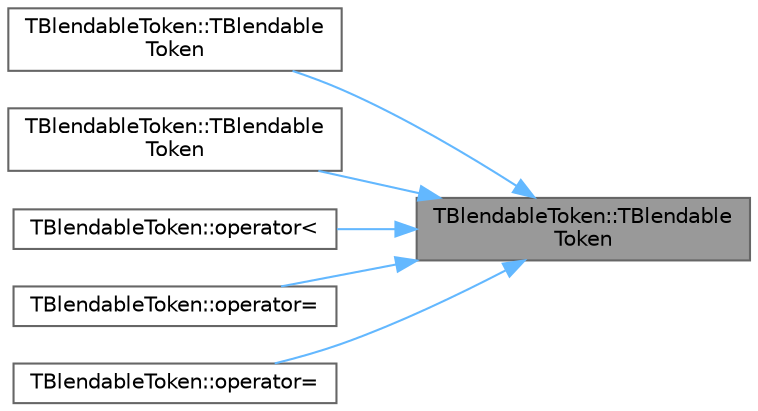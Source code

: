 digraph "TBlendableToken::TBlendableToken"
{
 // INTERACTIVE_SVG=YES
 // LATEX_PDF_SIZE
  bgcolor="transparent";
  edge [fontname=Helvetica,fontsize=10,labelfontname=Helvetica,labelfontsize=10];
  node [fontname=Helvetica,fontsize=10,shape=box,height=0.2,width=0.4];
  rankdir="RL";
  Node1 [id="Node000001",label="TBlendableToken::TBlendable\lToken",height=0.2,width=0.4,color="gray40", fillcolor="grey60", style="filled", fontcolor="black",tooltip="Default construction."];
  Node1 -> Node2 [id="edge1_Node000001_Node000002",dir="back",color="steelblue1",style="solid",tooltip=" "];
  Node2 [id="Node000002",label="TBlendableToken::TBlendable\lToken",height=0.2,width=0.4,color="grey40", fillcolor="white", style="filled",URL="$d1/d95/structTBlendableToken.html#a4ac89dd858757be37d3509d6a875518a",tooltip="Copying is disabled."];
  Node1 -> Node3 [id="edge2_Node000001_Node000003",dir="back",color="steelblue1",style="solid",tooltip=" "];
  Node3 [id="Node000003",label="TBlendableToken::TBlendable\lToken",height=0.2,width=0.4,color="grey40", fillcolor="white", style="filled",URL="$d1/d95/structTBlendableToken.html#a0d6b8e98cc77a85bba812e7fa0642813",tooltip="Move construction/assignment."];
  Node1 -> Node4 [id="edge3_Node000001_Node000004",dir="back",color="steelblue1",style="solid",tooltip=" "];
  Node4 [id="Node000004",label="TBlendableToken::operator\<",height=0.2,width=0.4,color="grey40", fillcolor="white", style="filled",URL="$d1/d95/structTBlendableToken.html#a1071785816847c105a3bf6cf08f26f13",tooltip=" "];
  Node1 -> Node5 [id="edge4_Node000001_Node000005",dir="back",color="steelblue1",style="solid",tooltip=" "];
  Node5 [id="Node000005",label="TBlendableToken::operator=",height=0.2,width=0.4,color="grey40", fillcolor="white", style="filled",URL="$d1/d95/structTBlendableToken.html#a39ecc5368e30a00a4d52e77e9450dcc3",tooltip=" "];
  Node1 -> Node6 [id="edge5_Node000001_Node000006",dir="back",color="steelblue1",style="solid",tooltip=" "];
  Node6 [id="Node000006",label="TBlendableToken::operator=",height=0.2,width=0.4,color="grey40", fillcolor="white", style="filled",URL="$d1/d95/structTBlendableToken.html#aa25d522781913d133a8a0599d17eed31",tooltip=" "];
}
